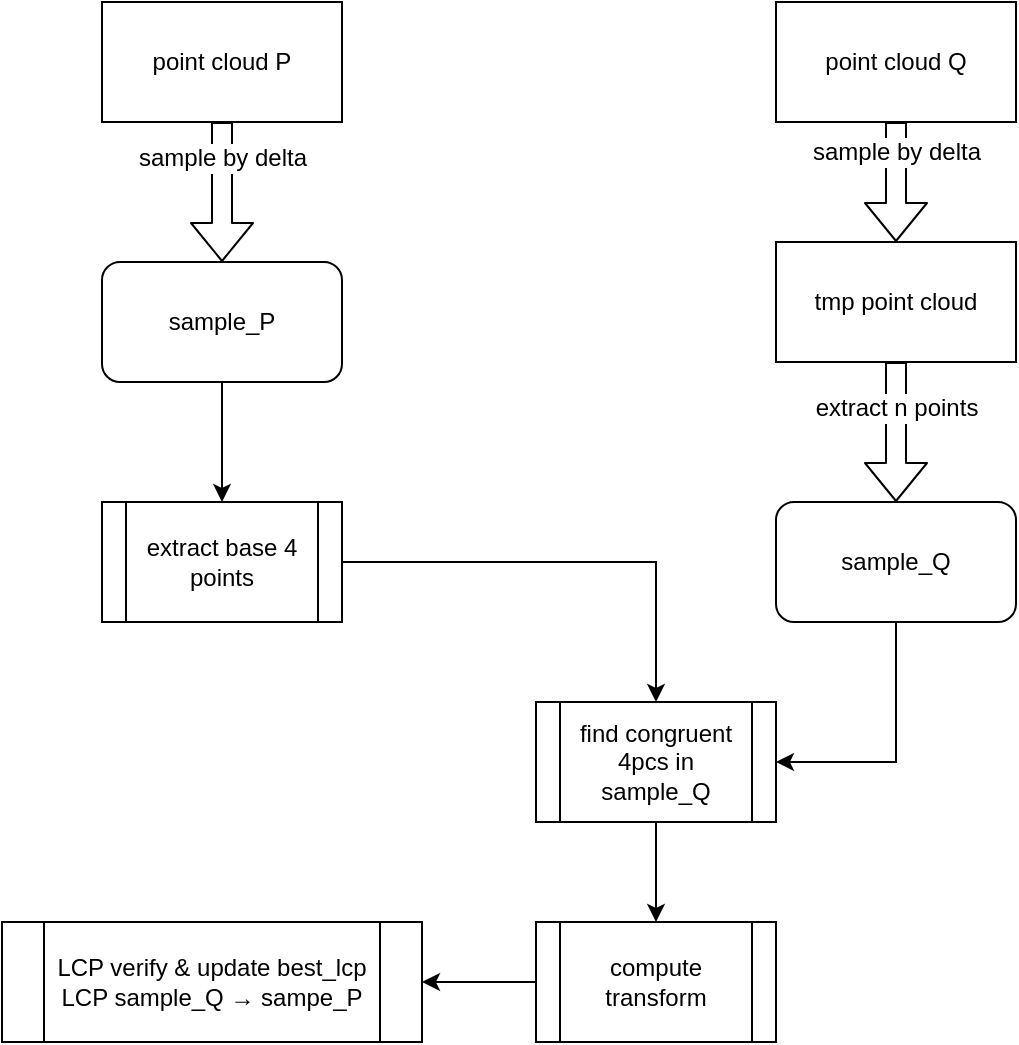 <mxfile version="10.7.4" type="device"><diagram id="bRcuvdS9LYwabJrgIQeN" name="Page-1"><mxGraphModel dx="1394" dy="674" grid="1" gridSize="10" guides="1" tooltips="1" connect="1" arrows="1" fold="1" page="1" pageScale="1" pageWidth="827" pageHeight="1169" math="0" shadow="0"><root><mxCell id="0"/><mxCell id="1" parent="0"/><mxCell id="jTHGIWaTh4iAF0G6l_l0-1" value="point cloud P" style="rounded=0;whiteSpace=wrap;html=1;" vertex="1" parent="1"><mxGeometry x="190" y="60" width="120" height="60" as="geometry"/></mxCell><mxCell id="jTHGIWaTh4iAF0G6l_l0-2" value="point cloud Q" style="rounded=0;whiteSpace=wrap;html=1;" vertex="1" parent="1"><mxGeometry x="527" y="60" width="120" height="60" as="geometry"/></mxCell><mxCell id="jTHGIWaTh4iAF0G6l_l0-26" style="edgeStyle=orthogonalEdgeStyle;rounded=0;orthogonalLoop=1;jettySize=auto;html=1;exitX=0.5;exitY=1;exitDx=0;exitDy=0;entryX=0.5;entryY=0;entryDx=0;entryDy=0;" edge="1" parent="1" source="jTHGIWaTh4iAF0G6l_l0-4" target="jTHGIWaTh4iAF0G6l_l0-16"><mxGeometry relative="1" as="geometry"/></mxCell><mxCell id="jTHGIWaTh4iAF0G6l_l0-4" value="sample_P" style="rounded=1;whiteSpace=wrap;html=1;" vertex="1" parent="1"><mxGeometry x="190" y="190" width="120" height="60" as="geometry"/></mxCell><mxCell id="jTHGIWaTh4iAF0G6l_l0-20" style="edgeStyle=orthogonalEdgeStyle;rounded=0;orthogonalLoop=1;jettySize=auto;html=1;exitX=0.5;exitY=1;exitDx=0;exitDy=0;entryX=1;entryY=0.5;entryDx=0;entryDy=0;" edge="1" parent="1" source="jTHGIWaTh4iAF0G6l_l0-5" target="jTHGIWaTh4iAF0G6l_l0-19"><mxGeometry relative="1" as="geometry"><mxPoint x="510" y="440" as="targetPoint"/></mxGeometry></mxCell><mxCell id="jTHGIWaTh4iAF0G6l_l0-5" value="sample_Q" style="rounded=1;whiteSpace=wrap;html=1;" vertex="1" parent="1"><mxGeometry x="527" y="310" width="120" height="60" as="geometry"/></mxCell><mxCell id="jTHGIWaTh4iAF0G6l_l0-6" value="" style="shape=flexArrow;endArrow=classic;html=1;exitX=0.5;exitY=1;exitDx=0;exitDy=0;entryX=0.5;entryY=0;entryDx=0;entryDy=0;" edge="1" parent="1" source="jTHGIWaTh4iAF0G6l_l0-1" target="jTHGIWaTh4iAF0G6l_l0-4"><mxGeometry width="50" height="50" relative="1" as="geometry"><mxPoint x="190" y="310" as="sourcePoint"/><mxPoint x="240" y="260" as="targetPoint"/></mxGeometry></mxCell><mxCell id="jTHGIWaTh4iAF0G6l_l0-7" value="sample by delta" style="text;html=1;resizable=0;points=[];align=center;verticalAlign=middle;labelBackgroundColor=#ffffff;" vertex="1" connectable="0" parent="jTHGIWaTh4iAF0G6l_l0-6"><mxGeometry x="-0.5" relative="1" as="geometry"><mxPoint as="offset"/></mxGeometry></mxCell><mxCell id="jTHGIWaTh4iAF0G6l_l0-8" value="tmp point cloud&lt;br&gt;" style="rounded=0;whiteSpace=wrap;html=1;" vertex="1" parent="1"><mxGeometry x="527" y="180" width="120" height="60" as="geometry"/></mxCell><mxCell id="jTHGIWaTh4iAF0G6l_l0-11" value="" style="shape=flexArrow;endArrow=classic;html=1;exitX=0.5;exitY=1;exitDx=0;exitDy=0;entryX=0.5;entryY=0;entryDx=0;entryDy=0;" edge="1" parent="1" source="jTHGIWaTh4iAF0G6l_l0-2" target="jTHGIWaTh4iAF0G6l_l0-8"><mxGeometry width="50" height="50" relative="1" as="geometry"><mxPoint x="757" y="90" as="sourcePoint"/><mxPoint x="757" y="190" as="targetPoint"/></mxGeometry></mxCell><mxCell id="jTHGIWaTh4iAF0G6l_l0-12" value="sample by delta" style="text;html=1;resizable=0;points=[];align=center;verticalAlign=middle;labelBackgroundColor=#ffffff;" vertex="1" connectable="0" parent="jTHGIWaTh4iAF0G6l_l0-11"><mxGeometry x="-0.5" relative="1" as="geometry"><mxPoint as="offset"/></mxGeometry></mxCell><mxCell id="jTHGIWaTh4iAF0G6l_l0-13" value="" style="shape=flexArrow;endArrow=classic;html=1;exitX=0.5;exitY=1;exitDx=0;exitDy=0;entryX=0.5;entryY=0;entryDx=0;entryDy=0;" edge="1" parent="1" source="jTHGIWaTh4iAF0G6l_l0-8" target="jTHGIWaTh4iAF0G6l_l0-5"><mxGeometry width="50" height="50" relative="1" as="geometry"><mxPoint x="687" y="300" as="sourcePoint"/><mxPoint x="737" y="250" as="targetPoint"/></mxGeometry></mxCell><mxCell id="jTHGIWaTh4iAF0G6l_l0-15" value="extract n points" style="text;html=1;resizable=0;points=[];align=center;verticalAlign=middle;labelBackgroundColor=#ffffff;" vertex="1" connectable="0" parent="jTHGIWaTh4iAF0G6l_l0-13"><mxGeometry x="-0.343" relative="1" as="geometry"><mxPoint as="offset"/></mxGeometry></mxCell><mxCell id="jTHGIWaTh4iAF0G6l_l0-21" style="edgeStyle=orthogonalEdgeStyle;rounded=0;orthogonalLoop=1;jettySize=auto;html=1;exitX=1;exitY=0.5;exitDx=0;exitDy=0;entryX=0.5;entryY=0;entryDx=0;entryDy=0;" edge="1" parent="1" source="jTHGIWaTh4iAF0G6l_l0-16" target="jTHGIWaTh4iAF0G6l_l0-19"><mxGeometry relative="1" as="geometry"/></mxCell><mxCell id="jTHGIWaTh4iAF0G6l_l0-16" value="extract base 4 points" style="shape=process;whiteSpace=wrap;html=1;backgroundOutline=1;" vertex="1" parent="1"><mxGeometry x="190" y="310" width="120" height="60" as="geometry"/></mxCell><mxCell id="jTHGIWaTh4iAF0G6l_l0-23" style="edgeStyle=orthogonalEdgeStyle;rounded=0;orthogonalLoop=1;jettySize=auto;html=1;exitX=0.5;exitY=1;exitDx=0;exitDy=0;" edge="1" parent="1" source="jTHGIWaTh4iAF0G6l_l0-19" target="jTHGIWaTh4iAF0G6l_l0-22"><mxGeometry relative="1" as="geometry"/></mxCell><mxCell id="jTHGIWaTh4iAF0G6l_l0-19" value="find congruent 4pcs in sample_Q" style="shape=process;whiteSpace=wrap;html=1;backgroundOutline=1;" vertex="1" parent="1"><mxGeometry x="407" y="410" width="120" height="60" as="geometry"/></mxCell><mxCell id="jTHGIWaTh4iAF0G6l_l0-28" style="edgeStyle=orthogonalEdgeStyle;rounded=0;orthogonalLoop=1;jettySize=auto;html=1;exitX=0;exitY=0.5;exitDx=0;exitDy=0;entryX=1;entryY=0.5;entryDx=0;entryDy=0;" edge="1" parent="1" source="jTHGIWaTh4iAF0G6l_l0-22" target="jTHGIWaTh4iAF0G6l_l0-27"><mxGeometry relative="1" as="geometry"/></mxCell><mxCell id="jTHGIWaTh4iAF0G6l_l0-22" value="compute transform" style="shape=process;whiteSpace=wrap;html=1;backgroundOutline=1;" vertex="1" parent="1"><mxGeometry x="407" y="520" width="120" height="60" as="geometry"/></mxCell><mxCell id="jTHGIWaTh4iAF0G6l_l0-27" value="LCP verify &amp;amp; update best_lcp&lt;br&gt;LCP sample_Q → sampe_P" style="shape=process;whiteSpace=wrap;html=1;backgroundOutline=1;" vertex="1" parent="1"><mxGeometry x="140" y="520" width="210" height="60" as="geometry"/></mxCell></root></mxGraphModel></diagram></mxfile>